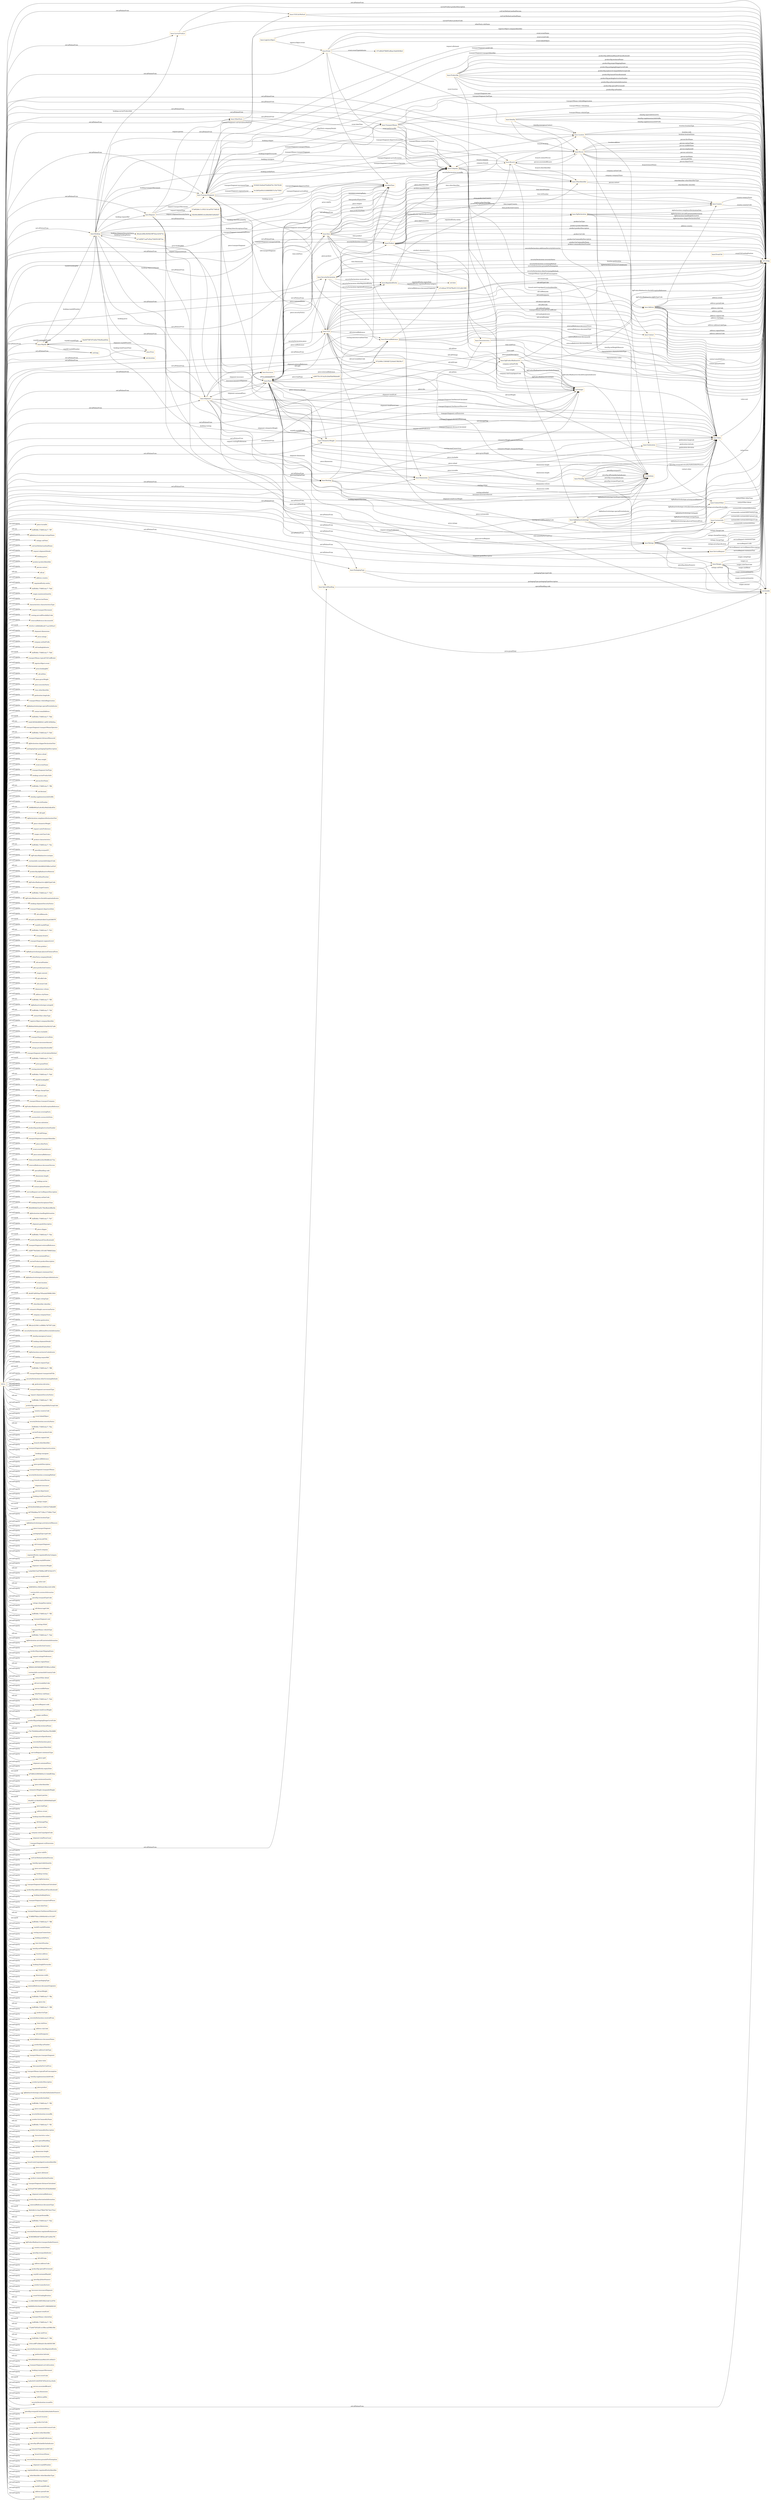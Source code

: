 digraph ar2dtool_diagram { 
rankdir=LR;
size="1501"
node [shape = rectangle, color="orange"]; "base:Waybill" "base:ProductDg" "base:Value" "base:ContactOther" "base:Event" "base:DgProductRadioactive" "base:TransportMeans" "base:LogisticsObject" "base:Dimensions" "base:TransportSegment" "base:Item" "base:PackagingType" "base:DgDeclaration" "base:Contact" "base:RegulatedEntity" "base:Country" "base:Branch" "base:ExternalReference" "base:CarrierProduct" "base:CustomsInfo" "base:Routing" "base:Shipment" "base:DgRadioactiveIsotope" "base:ServiceRequest" "base:EventUld" "base:CO2CalcMethod" "base:Piece" "base:Location" "base:Company" "base:OtherParty" "base:Product" "base:OtherIdentifier" "base:Booking" "base:Characteristics" "base:ItemDg" "base:ULD" "base:Insurance" "base:Person" "base:VolumetricWeight" "base:SecurityDeclaration" "base:Ranges" "base:Address" "base:Price" "base:Ratings" "base:Request" "base:PieceDg" "base:SpecialHandling" "base:Geolocation" ; /*classes style*/
	"NULL" -> "base:ContactOther" [ label = "owl:allValuesFrom" ];
	"NULL" -> "piece:turnable" [ label = "owl:onProperty" ];
	"NULL" -> "6cff549b:174965c4a17:-7ff7" [ label = "rdf:rest" ];
	"NULL" -> "base:Person" [ label = "owl:allValuesFrom" ];
	"NULL" -> "dgRadioactiveIsotope:isotopeName" [ label = "owl:onProperty" ];
	"NULL" -> "base:DgRadioactiveIsotope" [ label = "owl:allValuesFrom" ];
	"NULL" -> "ratings:subTotal" [ label = "owl:onProperty" ];
	"NULL" -> "co2CalcMethod:methodName" [ label = "owl:onProperty" ];
	"NULL" -> "request:shipmentDetails" [ label = "owl:onProperty" ];
	"NULL" -> "booking:price" [ label = "owl:onProperty" ];
	"NULL" -> "product:productIdentifier" [ label = "owl:onProperty" ];
	"NULL" -> "person:contact" [ label = "owl:onProperty" ];
	"NULL" -> "rdf:nil" [ label = "rdf:rest" ];
	"NULL" -> "address:country" [ label = "owl:onProperty" ];
	"NULL" -> "regulatedEntity:entity" [ label = "owl:onProperty" ];
	"NULL" -> "6cff549b:174965c4a17:-7fe8" [ label = "rdf:rest" ];
	"NULL" -> "ranges:maximumQuantity" [ label = "owl:onProperty" ];
	"NULL" -> "person:lastName" [ label = "owl:onProperty" ];
	"NULL" -> "characteristics:characteristicsType" [ label = "owl:onProperty" ];
	"NULL" -> "request:transportMovement" [ label = "owl:onProperty" ];
	"NULL" -> "routing:aircraftPossibilityCode" [ label = "owl:onProperty" ];
	"NULL" -> "externalReference:documentId" [ label = "owl:onProperty" ];
	"NULL" -> "16325c11efb90dd8cefe71aa230f3ec5" [ label = "owl:oneOf" ];
	"NULL" -> "shipment:dimensions" [ label = "owl:onProperty" ];
	"NULL" -> "price:ratings" [ label = "owl:onProperty" ];
	"NULL" -> "company:airlinePrefix" [ label = "owl:onProperty" ];
	"NULL" -> "uld:loadingIndicator" [ label = "owl:onProperty" ];
	"NULL" -> "6cff549b:174965c4a17:-7fe9" [ label = "owl:oneOf" ];
	"NULL" -> "transportMeans:typicalCO2Coefficient" [ label = "owl:onProperty" ];
	"NULL" -> "logisticsObject:event" [ label = "owl:onProperty" ];
	"NULL" -> "price:bookingRef" [ label = "owl:onProperty" ];
	"NULL" -> "uld:nbNets" [ label = "owl:onProperty" ];
	"NULL" -> "piece:grossWeight" [ label = "owl:onProperty" ];
	"NULL" -> "base:Product" [ label = "owl:allValuesFrom" ];
	"NULL" -> "piece:securityStatus" [ label = "owl:onProperty" ];
	"NULL" -> "item:otherIdentifier" [ label = "owl:onProperty" ];
	"NULL" -> "geolocation:longitude" [ label = "owl:onProperty" ];
	"NULL" -> "transportMeans:vehicleRegistration" [ label = "owl:onProperty" ];
	"NULL" -> "dgRadioactiveIsotope:specialFormIndicator" [ label = "owl:onProperty" ];
	"NULL" -> "contact:emailAddress" [ label = "owl:onProperty" ];
	"NULL" -> "base:Characteristics" [ label = "owl:allValuesFrom" ];
	"NULL" -> "base:Piece" [ label = "owl:allValuesFrom" ];
	"NULL" -> "6cff549b:174965c4a17:-7feb" [ label = "owl:oneOf" ];
	"NULL" -> "0a4d19054fc68900411a85f1365b00ea" [ label = "rdf:rest" ];
	"NULL" -> "transportSegment:transportMeansOperator" [ label = "owl:onProperty" ];
	"NULL" -> "6cff549b:174965c4a17:-7fe0" [ label = "rdf:rest" ];
	"NULL" -> "transportSegment:distanceMeasured" [ label = "owl:onProperty" ];
	"NULL" -> "dgDeclaration:shipperDeclarationText" [ label = "owl:onProperty" ];
	"NULL" -> "packagingType:packagingTypeDescription" [ label = "owl:onProperty" ];
	"NULL" -> "piece:coload" [ label = "owl:onProperty" ];
	"NULL" -> "item:weight" [ label = "owl:onProperty" ];
	"NULL" -> "event:eventName" [ label = "owl:onProperty" ];
	"NULL" -> "transportSegment:fuelType" [ label = "owl:onProperty" ];
	"NULL" -> "booking:carrierProductInfo" [ label = "owl:onProperty" ];
	"NULL" -> "person:firstName" [ label = "owl:onProperty" ];
	"NULL" -> "6cff549b:174965c4a17:-7ffb" [ label = "rdf:rest" ];
	"NULL" -> "xsd:decimal" [ label = "owl:allValuesFrom" ];
	"NULL" -> "itemDg:supplementaryInfoSuffix" [ label = "owl:onProperty" ];
	"NULL" -> "item:lotNumber" [ label = "owl:onProperty" ];
	"NULL" -> "base:Event" [ label = "owl:allValuesFrom" ];
	"NULL" -> "369ffb9692af1a9c462c9bd24dbc6f3e" [ label = "rdf:rest" ];
	"NULL" -> "uld:upid" [ label = "owl:onProperty" ];
	"NULL" -> "dgDeclaration:complianceDeclarationText" [ label = "owl:onProperty" ];
	"NULL" -> "piece:volumetricWeight" [ label = "owl:onProperty" ];
	"NULL" -> "request:unitsPreference" [ label = "owl:onProperty" ];
	"NULL" -> "ranges:rateClassCode" [ label = "owl:onProperty" ];
	"NULL" -> "product:characteristics" [ label = "owl:onProperty" ];
	"NULL" -> "6cff549b:174965c4a17:-7fec" [ label = "rdf:rest" ];
	"NULL" -> "pieceDg:overpackT1" [ label = "owl:onProperty" ];
	"NULL" -> "dgProductRadioactive:isotopes" [ label = "owl:onProperty" ];
	"NULL" -> "customsInfo:customsInfoSubjectCode" [ label = "owl:onProperty" ];
	"NULL" -> "85b34cb44d1cbdcdb62d16dbe1ac63e5" [ label = "rdf:rest" ];
	"NULL" -> "productDg:dgRadioactiveMaterial" [ label = "owl:onProperty" ];
	"NULL" -> "uld:uldSealNumber" [ label = "owl:onProperty" ];
	"NULL" -> "dgProductRadioactive:dgRaTypeCode" [ label = "owl:onProperty" ];
	"NULL" -> "item:targetCountry" [ label = "owl:onProperty" ];
	"NULL" -> "6cff549b:174965c4a17:-7fe5" [ label = "owl:oneOf" ];
	"NULL" -> "dgProductRadioactive:fissileExceptionIndicator" [ label = "owl:onProperty" ];
	"NULL" -> "booking:shipmentSecurityStatus" [ label = "owl:onProperty" ];
	"NULL" -> "transportSegment:departureDate" [ label = "owl:onProperty" ];
	"NULL" -> "uld:uldRemarks" [ label = "owl:onProperty" ];
	"NULL" -> "b63ad41ae2460a9c4bb433aa630967ff" [ label = "owl:oneOf" ];
	"NULL" -> "waybill:waybillType" [ label = "owl:onProperty" ];
	"NULL" -> "base:CO2CalcMethod" [ label = "owl:allValuesFrom" ];
	"NULL" -> "6cff549b:174965c4a17:-7fe3" [ label = "rdf:rest" ];
	"NULL" -> "company:branch" [ label = "owl:onProperty" ];
	"NULL" -> "transportSegment:segmentLevel" [ label = "owl:onProperty" ];
	"NULL" -> "base:Waybill" [ label = "owl:allValuesFrom" ];
	"NULL" -> "xsd:boolean" [ label = "owl:allValuesFrom" ];
	"NULL" -> "item:product" [ label = "owl:onProperty" ];
	"NULL" -> "base:Country" [ label = "owl:allValuesFrom" ];
	"NULL" -> "dgRadioactiveIsotope:physicalChemicalForm" [ label = "owl:onProperty" ];
	"NULL" -> "base:VolumetricWeight" [ label = "owl:allValuesFrom" ];
	"NULL" -> "otherParty:companyDetails" [ label = "owl:onProperty" ];
	"NULL" -> "uld:serialNumber" [ label = "owl:onProperty" ];
	"NULL" -> "piece:productionCountry" [ label = "owl:onProperty" ];
	"NULL" -> "base:Request" [ label = "owl:allValuesFrom" ];
	"NULL" -> "ranges:amount" [ label = "owl:onProperty" ];
	"NULL" -> "uld:odlnCode" [ label = "owl:onProperty" ];
	"NULL" -> "uld:ownerCode" [ label = "owl:onProperty" ];
	"NULL" -> "dimensions:volume" [ label = "owl:onProperty" ];
	"NULL" -> "base:Contact" [ label = "owl:allValuesFrom" ];
	"NULL" -> "address:cityName" [ label = "owl:onProperty" ];
	"NULL" -> "6cff549b:174965c4a17:-7ff5" [ label = "rdf:rest" ];
	"NULL" -> "dgRadioactiveIsotope:isotopeId" [ label = "owl:onProperty" ];
	"NULL" -> "6cff549b:174965c4a17:-7fef" [ label = "rdf:rest" ];
	"NULL" -> "contactOther:otherType" [ label = "owl:onProperty" ];
	"NULL" -> "base:RegulatedEntity" [ label = "owl:allValuesFrom" ];
	"NULL" -> "logisticsObject:companyIdentifier" [ label = "owl:onProperty" ];
	"NULL" -> "ff6f69e65800e266d4335a0561927a96" [ label = "rdf:rest" ];
	"NULL" -> "piece:stackable" [ label = "owl:onProperty" ];
	"NULL" -> "transportSegment:arrivalDate" [ label = "owl:onProperty" ];
	"NULL" -> "insurance:insuranceAmount" [ label = "owl:onProperty" ];
	"NULL" -> "ratings:priceSpecificationRef" [ label = "owl:onProperty" ];
	"NULL" -> "base:Geolocation" [ label = "owl:allValuesFrom" ];
	"NULL" -> "transportSegment:co2CalculationMethod" [ label = "owl:onProperty" ];
	"NULL" -> "xsd:double" [ label = "owl:allValuesFrom" ];
	"NULL" -> "base:Address" [ label = "owl:allValuesFrom" ];
	"NULL" -> "6cff549b:174965c4a17:-7fe1" [ label = "owl:oneOf" ];
	"NULL" -> "price:grandTotal" [ label = "owl:onProperty" ];
	"NULL" -> "routing:latestArrivalDateTime" [ label = "owl:onProperty" ];
	"NULL" -> "6cff549b:174965c4a17:-7fe6" [ label = "rdf:rest" ];
	"NULL" -> "waybill:bookingRef" [ label = "owl:onProperty" ];
	"NULL" -> "uld:nbDoor" [ label = "owl:onProperty" ];
	"NULL" -> "ratings:chargeType" [ label = "owl:onProperty" ];
	"NULL" -> "location:code" [ label = "owl:onProperty" ];
	"NULL" -> "transportMeans:transportCompany" [ label = "owl:onProperty" ];
	"NULL" -> "dgProductRadioactive:fissileExceptionReference" [ label = "owl:onProperty" ];
	"NULL" -> "insurance:coveringParty" [ label = "owl:onProperty" ];
	"NULL" -> "customsInfo:customsInfoNote" [ label = "owl:onProperty" ];
	"NULL" -> "person:salutation" [ label = "owl:onProperty" ];
	"NULL" -> "productDg:packingInstructionNumber" [ label = "owl:onProperty" ];
	"NULL" -> "uld:nbFittings" [ label = "owl:onProperty" ];
	"NULL" -> "transportSegment:transportIdentifier" [ label = "owl:onProperty" ];
	"NULL" -> "base:ULD" [ label = "owl:allValuesFrom" ];
	"NULL" -> "piece:otherParty" [ label = "owl:onProperty" ];
	"NULL" -> "event:eventTypeIndicator" [ label = "owl:onProperty" ];
	"NULL" -> "piece:externalReference" [ label = "owl:onProperty" ];
	"NULL" -> "94dcce43e2effc222fa390d88c4e71bc" [ label = "rdf:rest" ];
	"NULL" -> "externalReference:documentVersion" [ label = "owl:onProperty" ];
	"NULL" -> "specialHandling:code" [ label = "owl:onProperty" ];
	"NULL" -> "dimensions:length" [ label = "owl:onProperty" ];
	"NULL" -> "base:OtherIdentifier" [ label = "owl:allValuesFrom" ];
	"NULL" -> "booking:carrier" [ label = "owl:onProperty" ];
	"NULL" -> "contact:phoneNumber" [ label = "owl:onProperty" ];
	"NULL" -> "serviceRequest:serviceRequestDescription" [ label = "owl:onProperty" ];
	"NULL" -> "company:airlineCode" [ label = "owl:onProperty" ];
	"NULL" -> "booking:latestAcceptanceTime" [ label = "owl:onProperty" ];
	"NULL" -> "80b40f646d33a45c70bc86a4c6f8a5dc" [ label = "owl:oneOf" ];
	"NULL" -> "dgDeclaration:handlingInformation" [ label = "owl:onProperty" ];
	"NULL" -> "6cff549b:174965c4a17:-7fe7" [ label = "owl:oneOf" ];
	"NULL" -> "shipment:goodsDescription" [ label = "owl:onProperty" ];
	"NULL" -> "piece:shipper" [ label = "owl:onProperty" ];
	"NULL" -> "6cff549b:174965c4a17:-7fee" [ label = "owl:oneOf" ];
	"NULL" -> "productDg:hazardClassificationId" [ label = "owl:onProperty" ];
	"NULL" -> "transportSegment:externalReference" [ label = "owl:onProperty" ];
	"NULL" -> "1d2f9778e528d1c3f31d637866b52daa" [ label = "rdf:rest" ];
	"NULL" -> "piece:containedPiece" [ label = "owl:onProperty" ];
	"NULL" -> "carrierProduct:productDescription" [ label = "owl:onProperty" ];
	"NULL" -> "uld:externalReference" [ label = "owl:onProperty" ];
	"NULL" -> "serviceRequest:statementText" [ label = "owl:onProperty" ];
	"NULL" -> "dgRadioactiveIsotope:lowDispersibleIndicator" [ label = "owl:onProperty" ];
	"NULL" -> "event:location" [ label = "owl:onProperty" ];
	"NULL" -> "uld:uldTypeCode" [ label = "owl:onProperty" ];
	"NULL" -> "e9c687af0054ae785ea4eb5999fc3904" [ label = "owl:oneOf" ];
	"NULL" -> "ranges:ratingType" [ label = "owl:onProperty" ];
	"NULL" -> "otherIdentifier:identifier" [ label = "owl:onProperty" ];
	"NULL" -> "base:TransportMeans" [ label = "owl:allValuesFrom" ];
	"NULL" -> "volumetricWeight:conversionFactor" [ label = "owl:onProperty" ];
	"NULL" -> "company:companyName" [ label = "owl:onProperty" ];
	"NULL" -> "location:geolocation" [ label = "owl:onProperty" ];
	"NULL" -> "base:SpecialHandling" [ label = "owl:allValuesFrom" ];
	"NULL" -> "9f6c2e3235811c45f6f4c74f759712dd" [ label = "rdf:rest" ];
	"NULL" -> "securityDeclaration:additionalSecurityInformation" [ label = "owl:onProperty" ];
	"NULL" -> "itemDg:emergencyContact" [ label = "owl:onProperty" ];
	"NULL" -> "booking:shipmentDetails" [ label = "owl:onProperty" ];
	"NULL" -> "item:productExpiryDate" [ label = "owl:onProperty" ];
	"NULL" -> "dgDeclaration:exclusiveUseIndicator" [ label = "owl:onProperty" ];
	"NULL" -> "booking:requestRef" [ label = "owl:onProperty" ];
	"NULL" -> "request:requestType" [ label = "owl:onProperty" ];
	"NULL" -> "6cff549b:174965c4a17:-7ff8" [ label = "owl:oneOf" ];
	"NULL" -> "transportSegment:transportedUlds" [ label = "owl:onProperty" ];
	"NULL" -> "base:ServiceRequest" [ label = "owl:allValuesFrom" ];
	"NULL" -> "securityDeclaration:otherScreeningMethods" [ label = "owl:onProperty" ];
	"NULL" -> "geolocation:elevation" [ label = "owl:onProperty" ];
	"NULL" -> "transportSegment:movementType" [ label = "owl:onProperty" ];
	"NULL" -> "request:shipmentSecurityStatus" [ label = "owl:onProperty" ];
	"NULL" -> "6cff549b:174965c4a17:-7ff0" [ label = "rdf:rest" ];
	"NULL" -> "productDg:explosiveCompatibilityGroupCode" [ label = "owl:onProperty" ];
	"NULL" -> "country:countryCode" [ label = "owl:onProperty" ];
	"NULL" -> "event:linkedObject" [ label = "owl:onProperty" ];
	"NULL" -> "base:Booking" [ label = "owl:allValuesFrom" ];
	"NULL" -> "securityDeclaration:securityStatus" [ label = "owl:onProperty" ];
	"NULL" -> "base:DgDeclaration" [ label = "owl:allValuesFrom" ];
	"NULL" -> "6cff549b:174965c4a17:-7fea" [ label = "rdf:rest" ];
	"NULL" -> "carrierProduct:productCode" [ label = "owl:onProperty" ];
	"NULL" -> "address:regionCode" [ label = "owl:onProperty" ];
	"NULL" -> "branch:otherIdentifier" [ label = "owl:onProperty" ];
	"NULL" -> "transportSegment:departureLocation" [ label = "owl:onProperty" ];
	"NULL" -> "booking:consignee" [ label = "owl:onProperty" ];
	"NULL" -> "piece:uldReference" [ label = "owl:onProperty" ];
	"NULL" -> "piece:goodsDescription" [ label = "owl:onProperty" ];
	"NULL" -> "transportSegment:transportMeans" [ label = "owl:onProperty" ];
	"NULL" -> "securityDeclaration:screeningMethod" [ label = "owl:onProperty" ];
	"NULL" -> "branch:contactPerson" [ label = "owl:onProperty" ];
	"NULL" -> "shipment:insurance" [ label = "owl:onProperty" ];
	"NULL" -> "person:department" [ label = "owl:onProperty" ];
	"NULL" -> "base:ExternalReference" [ label = "owl:allValuesFrom" ];
	"NULL" -> "booking:totalTransitTime" [ label = "owl:onProperty" ];
	"NULL" -> "ratings:ranges" [ label = "owl:onProperty" ];
	"NULL" -> "d534229cb5d82ea1133d53237b9b48f5" [ label = "owl:oneOf" ];
	"NULL" -> "base:Ranges" [ label = "owl:allValuesFrom" ];
	"NULL" -> "dd755b266ea79771f9a117749fe175a8" [ label = "owl:oneOf" ];
	"NULL" -> "location:locationType" [ label = "owl:onProperty" ];
	"NULL" -> "dgRadioactiveIsotope:activityLevelMeasure" [ label = "owl:onProperty" ];
	"NULL" -> "piece:transportSegment" [ label = "owl:onProperty" ];
	"NULL" -> "packagingType:typeCode" [ label = "owl:onProperty" ];
	"NULL" -> "person:jobTitle" [ label = "owl:onProperty" ];
	"NULL" -> "uld:transportSegment" [ label = "owl:onProperty" ];
	"NULL" -> "branch:company" [ label = "owl:onProperty" ];
	"NULL" -> "regulatedEntity:regulatedEntityCategory" [ label = "owl:onProperty" ];
	"NULL" -> "base:Branch" [ label = "owl:allValuesFrom" ];
	"NULL" -> "booking:waybillNumber" [ label = "owl:onProperty" ];
	"NULL" -> "shipment:volumetricWeight" [ label = "owl:onProperty" ];
	"NULL" -> "1a4a63b015ed79088a16ff7453421073" [ label = "rdf:rest" ];
	"NULL" -> "person:employeeId" [ label = "owl:onProperty" ];
	"NULL" -> "value:unit" [ label = "owl:onProperty" ];
	"NULL" -> "0d9656f44cc56f44afe36be3c641df46" [ label = "rdf:rest" ];
	"NULL" -> "customsInfo:customsInformation" [ label = "owl:onProperty" ];
	"NULL" -> "pieceDg:overpackTypeCode" [ label = "owl:onProperty" ];
	"NULL" -> "ratings:chargeDescription" [ label = "owl:onProperty" ];
	"NULL" -> "base:Dimensions" [ label = "owl:allValuesFrom" ];
	"NULL" -> "uld:demurrageCode" [ label = "owl:onProperty" ];
	"NULL" -> "6cff549b:174965c4a17:-7ff3" [ label = "rdf:rest" ];
	"NULL" -> "base:CustomsInfo" [ label = "owl:allValuesFrom" ];
	"NULL" -> "transportSegment:seal" [ label = "owl:onProperty" ];
	"NULL" -> "routing:rfsInd" [ label = "owl:onProperty" ];
	"NULL" -> "transportMeans:vehicleType" [ label = "owl:onProperty" ];
	"NULL" -> "6cff549b:174965c4a17:-7fed" [ label = "rdf:rest" ];
	"NULL" -> "dgDeclaration:aircraftLimitationInformation" [ label = "owl:onProperty" ];
	"NULL" -> "item:productionCountry" [ label = "owl:onProperty" ];
	"NULL" -> "productDg:properShippingName" [ label = "owl:onProperty" ];
	"NULL" -> "base:Price" [ label = "owl:allValuesFrom" ];
	"NULL" -> "request:ratingsPreference" [ label = "owl:onProperty" ];
	"NULL" -> "address:regionName" [ label = "owl:onProperty" ];
	"NULL" -> "f28bd2c2645d6ddff378538fca1e49ed" [ label = "rdf:rest" ];
	"NULL" -> "customsInfo:customsInfoCountryCode" [ label = "owl:onProperty" ];
	"NULL" -> "contactOther:detail" [ label = "owl:onProperty" ];
	"NULL" -> "uld:serviceabilityCode" [ label = "owl:onProperty" ];
	"NULL" -> "person:middleName" [ label = "owl:onProperty" ];
	"NULL" -> "otherParty:roleName" [ label = "owl:onProperty" ];
	"NULL" -> "6cff549b:174965c4a17:-7fe4" [ label = "rdf:rest" ];
	"NULL" -> "serviceRequest:code" [ label = "owl:onProperty" ];
	"NULL" -> "shipment:totalGrossWeight" [ label = "owl:onProperty" ];
	"NULL" -> "ranges:unitBasis" [ label = "owl:onProperty" ];
	"NULL" -> "productDg:packagingDangerLevelCode" [ label = "owl:onProperty" ];
	"NULL" -> "productDg:technicalName" [ label = "owl:onProperty" ];
	"NULL" -> "c7bc792464b2a04979da50ac55b388f9" [ label = "rdf:rest" ];
	"NULL" -> "ratings:priceSpecification" [ label = "owl:onProperty" ];
	"NULL" -> "securityDeclaration:piece" [ label = "owl:onProperty" ];
	"NULL" -> "booking:requestMatchInd" [ label = "owl:onProperty" ];
	"NULL" -> "serviceRequest:statementType" [ label = "owl:onProperty" ];
	"NULL" -> "piece:upid" [ label = "owl:onProperty" ];
	"NULL" -> "shipment:containedPiece" [ label = "owl:onProperty" ];
	"NULL" -> "regulatedEntity:expiryDate" [ label = "owl:onProperty" ];
	"NULL" -> "bf7d892325f656604c3110efeff539ae" [ label = "owl:oneOf" ];
	"NULL" -> "ranges:minimumQuantity" [ label = "owl:onProperty" ];
	"NULL" -> "piece:otherIdentifier" [ label = "owl:onProperty" ];
	"NULL" -> "volumetricWeight:chargeableWeight" [ label = "owl:onProperty" ];
	"NULL" -> "request:parties" [ label = "owl:onProperty" ];
	"NULL" -> "b0ad921c216b40be512909409dd5abf5" [ label = "owl:oneOf" ];
	"NULL" -> "piece:loadType" [ label = "owl:onProperty" ];
	"NULL" -> "address:street" [ label = "owl:onProperty" ];
	"NULL" -> "booking:timeOfAvailability" [ label = "owl:onProperty" ];
	"NULL" -> "uld:damageFlag" [ label = "owl:onProperty" ];
	"NULL" -> "contact:other" [ label = "owl:onProperty" ];
	"NULL" -> "company:iataCargoAgentCode" [ label = "owl:onProperty" ];
	"NULL" -> "shipment:totalPieceCount" [ label = "owl:onProperty" ];
	"NULL" -> "transportSegment:co2Emissions" [ label = "owl:onProperty" ];
	"NULL" -> "xsd:duration" [ label = "owl:allValuesFrom" ];
	"NULL" -> "base:TransportSegment" [ label = "owl:allValuesFrom" ];
	"NULL" -> "price:validTo" [ label = "owl:onProperty" ];
	"NULL" -> "co2CalcMethod:methodVersion" [ label = "owl:onProperty" ];
	"NULL" -> "itemDg:reportableQuantity" [ label = "owl:onProperty" ];
	"NULL" -> "base:OtherParty" [ label = "owl:allValuesFrom" ];
	"NULL" -> "piece:serviceRequest" [ label = "owl:onProperty" ];
	"NULL" -> "base:Routing" [ label = "owl:allValuesFrom" ];
	"NULL" -> "booking:routing" [ label = "owl:onProperty" ];
	"NULL" -> "piece:dgDeclaration" [ label = "owl:onProperty" ];
	"NULL" -> "transportSegment:fuelAmountCalculated" [ label = "owl:onProperty" ];
	"NULL" -> "productDg:additionalHazardClassificationId" [ label = "owl:onProperty" ];
	"NULL" -> "booking:bookingStatus" [ label = "owl:onProperty" ];
	"NULL" -> "transportSegment:transportedPieces" [ label = "owl:onProperty" ];
	"NULL" -> "event:dateTime" [ label = "owl:onProperty" ];
	"NULL" -> "base:Item" [ label = "owl:allValuesFrom" ];
	"NULL" -> "transportSegment:fuelAmountMeasured" [ label = "owl:onProperty" ];
	"NULL" -> "f136ffd07fbdcc20064b44b1e1012267" [ label = "rdf:rest" ];
	"NULL" -> "6cff549b:174965c4a17:-7ff6" [ label = "owl:oneOf" ];
	"NULL" -> "waybill:waybillNumber" [ label = "owl:onProperty" ];
	"NULL" -> "xsd:integer" [ label = "owl:allValuesFrom" ];
	"NULL" -> "routing:maxConnections" [ label = "owl:onProperty" ];
	"NULL" -> "booking:notifyParty" [ label = "owl:onProperty" ];
	"NULL" -> "item:batchNumber" [ label = "owl:onProperty" ];
	"NULL" -> "itemDg:netWeightMeasure" [ label = "owl:onProperty" ];
	"NULL" -> "location:address" [ label = "owl:onProperty" ];
	"NULL" -> "routing:onlineInd" [ label = "owl:onProperty" ];
	"NULL" -> "booking:freightForwarder" [ label = "owl:onProperty" ];
	"NULL" -> "ranges:scr" [ label = "owl:onProperty" ];
	"NULL" -> "base:DgProductRadioactive" [ label = "owl:allValuesFrom" ];
	"NULL" -> "dimensions:width" [ label = "owl:onProperty" ];
	"NULL" -> "piece:packagingType" [ label = "owl:onProperty" ];
	"NULL" -> "externalReference:documentOriginator" [ label = "owl:onProperty" ];
	"NULL" -> "uld:tareWeight" [ label = "owl:onProperty" ];
	"NULL" -> "6cff549b:174965c4a17:-7ffa" [ label = "owl:oneOf" ];
	"NULL" -> "piece:slac" [ label = "owl:onProperty" ];
	"NULL" -> "6cff549b:174965c4a17:-7ff9" [ label = "rdf:rest" ];
	"NULL" -> "product:hsType" [ label = "owl:onProperty" ];
	"NULL" -> "securityDeclaration:receivedFrom" [ label = "owl:onProperty" ];
	"NULL" -> "item:isInPiece" [ label = "owl:onProperty" ];
	"NULL" -> "address:cityCode" [ label = "owl:onProperty" ];
	"NULL" -> "base:Location" [ label = "owl:allValuesFrom" ];
	"NULL" -> "xsd:dateTime" [ label = "owl:allValuesFrom" ];
	"NULL" -> "uld:ataDesignator" [ label = "owl:onProperty" ];
	"NULL" -> "externalReference:documentName" [ label = "owl:onProperty" ];
	"NULL" -> "productDg:unNumber" [ label = "owl:onProperty" ];
	"NULL" -> "address:addressCodeType" [ label = "owl:onProperty" ];
	"NULL" -> "transportMeans:transportSegment" [ label = "owl:onProperty" ];
	"NULL" -> "base:Insurance" [ label = "owl:allValuesFrom" ];
	"NULL" -> "base:Shipment" [ label = "owl:allValuesFrom" ];
	"NULL" -> "value:value" [ label = "owl:onProperty" ];
	"NULL" -> "item:quantityForUnitPrice" [ label = "owl:onProperty" ];
	"NULL" -> "transportMeans:typicalFuelConsumption" [ label = "owl:onProperty" ];
	"NULL" -> "itemDg:supplementaryInfoPrefix" [ label = "owl:onProperty" ];
	"NULL" -> "product:productDescription" [ label = "owl:onProperty" ];
	"NULL" -> "piece:product" [ label = "owl:onProperty" ];
	"NULL" -> "dgRadioactiveIsotope:criticalitySafetyIndexNumeric" [ label = "owl:onProperty" ];
	"NULL" -> "item:productionDate" [ label = "owl:onProperty" ];
	"NULL" -> "6cff549b:174965c4a17:-7ff2" [ label = "owl:oneOf" ];
	"NULL" -> "piece:containedItems" [ label = "owl:onProperty" ];
	"NULL" -> "securityDeclaration:issuedBy" [ label = "owl:onProperty" ];
	"NULL" -> "product:hsCommodityName" [ label = "owl:onProperty" ];
	"NULL" -> "6cff549b:174965c4a17:-7ff1" [ label = "rdf:rest" ];
	"NULL" -> "product:hsCommodityDescription" [ label = "owl:onProperty" ];
	"NULL" -> "characteristics:value" [ label = "owl:onProperty" ];
	"NULL" -> "piece:specialHandling" [ label = "owl:onProperty" ];
	"NULL" -> "ratings:chargeCode" [ label = "owl:onProperty" ];
	"NULL" -> "dimensions:height" [ label = "owl:onProperty" ];
	"NULL" -> "location:locationName" [ label = "owl:onProperty" ];
	"NULL" -> "branch:iataCargoAgentLocationIdentifier" [ label = "owl:onProperty" ];
	"NULL" -> "piece:customsInfo" [ label = "owl:onProperty" ];
	"NULL" -> "request:allotment" [ label = "owl:onProperty" ];
	"NULL" -> "product:commodityItemNumber" [ label = "owl:onProperty" ];
	"NULL" -> "transportSegment:distanceCalculated" [ label = "owl:onProperty" ];
	"NULL" -> "6325a297067a968a5301d53b26de8dd1" [ label = "rdf:rest" ];
	"NULL" -> "shipment:externalReference" [ label = "owl:onProperty" ];
	"NULL" -> "productDg:authorizationInformation" [ label = "owl:onProperty" ];
	"NULL" -> "externalReference:documentType" [ label = "owl:onProperty" ];
	"NULL" -> "4fa0cb8c3c14aa37fbb470b73dc370cd" [ label = "owl:oneOf" ];
	"NULL" -> "event:performedBy" [ label = "owl:onProperty" ];
	"NULL" -> "6cff549b:174965c4a17:-7fe2" [ label = "rdf:rest" ];
	"NULL" -> "piece:dimensions" [ label = "owl:onProperty" ];
	"NULL" -> "securityDeclaration:regulatedEntityIssuer" [ label = "owl:onProperty" ];
	"NULL" -> "4f1863f8f620873f85dca467e266a795" [ label = "owl:oneOf" ];
	"NULL" -> "dgProductRadioactive:transportIndexNumeric" [ label = "owl:onProperty" ];
	"NULL" -> "country:countryName" [ label = "owl:onProperty" ];
	"NULL" -> "pieceDg:overpackIndicator" [ label = "owl:onProperty" ];
	"NULL" -> "uld:nbStraps" [ label = "owl:onProperty" ];
	"NULL" -> "address:addressCode" [ label = "owl:onProperty" ];
	"NULL" -> "productDg:specialProvisionId" [ label = "owl:onProperty" ];
	"NULL" -> "waybill:containedWaybill" [ label = "owl:onProperty" ];
	"NULL" -> "pieceDg:qValueNumeric" [ label = "owl:onProperty" ];
	"NULL" -> "product:manufacturer" [ label = "owl:onProperty" ];
	"NULL" -> "insurance:insuranceShipment" [ label = "owl:onProperty" ];
	"NULL" -> "eventUld:loadingPosition" [ label = "owl:onProperty" ];
	"NULL" -> "c1c36010640100f535f423c8e7a16781" [ label = "rdf:rest" ];
	"NULL" -> "bbd8d82c02c04eab597139809df49165" [ label = "rdf:rest" ];
	"NULL" -> "shipment:totalSLAC" [ label = "owl:onProperty" ];
	"NULL" -> "transportMeans:vehicleSize" [ label = "owl:onProperty" ];
	"NULL" -> "6cff549b:174965c4a17:-7ffc" [ label = "owl:oneOf" ];
	"NULL" -> "base:PackagingType" [ label = "owl:allValuesFrom" ];
	"NULL" -> "172a6d72832df1ce1f8bccad396b1f8e" [ label = "rdf:rest" ];
	"NULL" -> "item:unitPrice" [ label = "owl:onProperty" ];
	"NULL" -> "6cff549b:174965c4a17:-7ff4" [ label = "rdf:rest" ];
	"NULL" -> "c5cfcca4ff7e3b6eab3c3bc448381589" [ label = "rdf:rest" ];
	"NULL" -> "securityDeclaration:otherRegulatedEntity" [ label = "owl:onProperty" ];
	"NULL" -> "base:Company" [ label = "owl:allValuesFrom" ];
	"NULL" -> "geolocation:latitude" [ label = "owl:onProperty" ];
	"NULL" -> "694affd8d082d2aba99dcb361e00bd31" [ label = "rdf:rest" ];
	"NULL" -> "transportSegment:arrivalLocation" [ label = "owl:onProperty" ];
	"NULL" -> "booking:transportMovement" [ label = "owl:onProperty" ];
	"NULL" -> "event:eventCode" [ label = "owl:onProperty" ];
	"NULL" -> "ba8e44451d4d5f367d55e2b32ac44e9c" [ label = "owl:oneOf" ];
	"NULL" -> "person:associatedBranch" [ label = "owl:onProperty" ];
	"NULL" -> "base:Value" [ label = "owl:allValuesFrom" ];
	"NULL" -> "item:dimensions" [ label = "owl:onProperty" ];
	"NULL" -> "address:poBox" [ label = "owl:onProperty" ];
	"NULL" -> "securityDeclaration:issuedOn" [ label = "owl:onProperty" ];
	"NULL" -> "xsd:long" [ label = "owl:allValuesFrom" ];
	"NULL" -> "pieceDg:overpackCriticalitySafetyIndexNumeric" [ label = "owl:onProperty" ];
	"NULL" -> "branch:location" [ label = "owl:onProperty" ];
	"NULL" -> "product:hsCode" [ label = "owl:onProperty" ];
	"NULL" -> "customsInfo:customsInfoContentCode" [ label = "owl:onProperty" ];
	"NULL" -> "product:otherIdentifier" [ label = "owl:onProperty" ];
	"NULL" -> "base:Ratings" [ label = "owl:allValuesFrom" ];
	"NULL" -> "request:routingPreferences" [ label = "owl:onProperty" ];
	"NULL" -> "xsd:string" [ label = "owl:allValuesFrom" ];
	"NULL" -> "base:SecurityDeclaration" [ label = "owl:allValuesFrom" ];
	"NULL" -> "pieceDg:allPackedInOneIndicator" [ label = "owl:onProperty" ];
	"NULL" -> "transportSegment:modeCode" [ label = "owl:onProperty" ];
	"NULL" -> "branch:branchName" [ label = "owl:onProperty" ];
	"NULL" -> "securityDeclaration:groundsForExemption" [ label = "owl:onProperty" ];
	"NULL" -> "shipment:waybillNumber" [ label = "owl:onProperty" ];
	"NULL" -> "regulatedEntity:regulatedEntityIdentifier" [ label = "owl:onProperty" ];
	"NULL" -> "otherIdentifier:otherIdentifierType" [ label = "owl:onProperty" ];
	"NULL" -> "base:CarrierProduct" [ label = "owl:allValuesFrom" ];
	"NULL" -> "booking:shipper" [ label = "owl:onProperty" ];
	"NULL" -> "waybill:waybillPrefix" [ label = "owl:onProperty" ];
	"NULL" -> "address:postalCode" [ label = "owl:onProperty" ];
	"NULL" -> "person:contactType" [ label = "owl:onProperty" ];
	"base:ExternalReference" -> "xsd:string" [ label = "externalReference:documentType" ];
	"base:Dimensions" -> "base:Value" [ label = "dimensions:length" ];
	"base:Item" -> "xsd:string" [ label = "item:batchNumber" ];
	"base:Location" -> "base:Address" [ label = "location:address" ];
	"base:Insurance" -> "base:Shipment" [ label = "insurance:insuranceShipment" ];
	"base:ProductDg" -> "xsd:string" [ label = "productDg:properShippingName" ];
	"base:ProductDg" -> "xsd:string" [ label = "productDg:packagingDangerLevelCode" ];
	"base:Booking" -> "base:Price" [ label = "booking:price" ];
	"base:ProductDg" -> "xsd:string" [ label = "productDg:explosiveCompatibilityGroupCode" ];
	"base:Event" -> "base:Location" [ label = "event:location" ];
	"base:Event" -> "xsd:string" [ label = "event:eventCode" ];
	"base:Request" -> "base:Value" [ label = "request:unitsPreference" ];
	"base:Request" -> "base:Shipment" [ label = "request:shipmentDetails" ];
	"base:Piece" -> "base:Country" [ label = "piece:productionCountry" ];
	"base:Routing" -> "xsd:boolean" [ label = "routing:onlineInd" ];
	"base:Address" -> "xsd:string" [ label = "address:regionName" ];
	"base:Product" -> "xsd:string" [ label = "product:hsCode" ];
	"base:Booking" -> "d6eadce88bc9b58d1f9f7deac425d73e" [ label = "booking:shipmentSecurityStatus" ];
	"base:Booking" -> "base:Company" [ label = "booking:notifyParty" ];
	"base:Event" -> "base:Company" [ label = "event:performedBy" ];
	"base:ULD" -> "xsd:integer" [ label = "uld:nbDoor" ];
	"base:ULD" -> "xsd:integer" [ label = "uld:nbFittings" ];
	"base:PieceDg" -> "xsd:boolean" [ label = "pieceDg:overpackTypeCode" ];
	"base:PieceDg" -> "xsd:boolean" [ label = "pieceDg:overpackT1" ];
	"base:Piece" -> "base:Item" [ label = "piece:containedItems" ];
	"base:SecurityDeclaration" -> "base:Person" [ label = "securityDeclaration:issuedBy" ];
	"base:TransportSegment" -> "base:Value" [ label = "transportSegment:fuelAmountCalculated" ];
	"base:CO2CalcMethod" -> "xsd:string" [ label = "co2CalcMethod:methodVersion" ];
	"base:Country" -> "xsd:string" [ label = "country:countryName" ];
	"base:Booking" -> "base:Shipment" [ label = "booking:shipmentDetails" ];
	"base:ULD" -> "xsd:string" [ label = "uld:odlnCode" ];
	"base:Piece" -> "base:ULD" [ label = "piece:uldReference" ];
	"base:Ranges" -> "xsd:double" [ label = "ranges:maximumQuantity" ];
	"base:Piece" -> "base:Company" [ label = "piece:shipper" ];
	"base:Piece" -> "base:Ratings" [ label = "price:ratings" ];
	"base:ULD" -> "base:Value" [ label = "uld:tareWeight" ];
	"base:ProductDg" -> "xsd:string" [ label = "productDg:hazardClassificationId" ];
	"base:ULD" -> "xsd:string" [ label = "uld:uldSealNumber" ];
	"base:Piece" -> "base:TransportSegment" [ label = "piece:transportSegment" ];
	"base:OtherIdentifier" -> "xsd:string" [ label = "otherIdentifier:identifier" ];
	"base:Shipment" -> "base:Insurance" [ label = "shipment:insurance" ];
	"base:Booking" -> "xsd:duration" [ label = "booking:totalTransitTime" ];
	"base:Product" -> "xsd:string" [ label = "product:hsCommodityDescription" ];
	"base:PieceDg" -> "xsd:boolean" [ label = "pieceDg:allPackedInOneIndicator" ];
	"base:PieceDg" -> "xsd:string" [ label = "pieceDg:overpackCriticalitySafetyIndexNumeric" ];
	"base:Booking" -> "base:Waybill" [ label = "booking:waybillNumber" ];
	"base:CustomsInfo" -> "xsd:string" [ label = "customsInfo:customsInfoNote" ];
	"base:Piece" -> "base:SecurityDeclaration" [ label = "piece:securityStatus" ];
	"base:Address" -> "xsd:string" [ label = "address:addressCode" ];
	"base:ULD" -> "xsd:string" [ label = "uld:loadingIndicator" ];
	"base:Geolocation" -> "base:Value" [ label = "geolocation:elevation" ];
	"base:ExternalReference" -> "xsd:string" [ label = "externalReference:documentId" ];
	"base:ULD" -> "xsd:integer" [ label = "uld:nbStraps" ];
	"base:RegulatedEntity" -> "base:Branch" [ label = "regulatedEntity:entity" ];
	"base:Event" -> "xsd:dateTime" [ label = "event:dateTime" ];
	"base:Piece" -> "xsd:string" [ label = "piece:upid" ];
	"base:TransportSegment" -> "xsd:string" [ label = "transportSegment:modeCode" ];
	"base:ULD" -> "xsd:string" [ label = "uld:serialNumber" ];
	"base:Piece" -> "xsd:double" [ label = "price:grandTotal" ];
	"base:ULD" -> "xsd:boolean" [ label = "uld:damageFlag" ];
	"base:Item" -> "xsd:string" [ label = "item:lotNumber" ];
	"base:Booking" -> "xsd:dateTime" [ label = "booking:latestAcceptanceTime" ];
	"base:DgRadioactiveIsotope" -> "xsd:string" [ label = "dgRadioactiveIsotope:isotopeName" ];
	"base:ContactOther" -> "xsd:string" [ label = "contactOther:otherType" ];
	"base:Piece" -> "base:DgDeclaration" [ label = "piece:dgDeclaration" ];
	"base:TransportSegment" -> "base:Piece" [ label = "transportSegment:transportedPieces" ];
	"base:Person" -> "xsd:string" [ label = "person:contactType" ];
	"base:PackagingType" -> "xsd:string" [ label = "packagingType:typeCode" ];
	"base:DgRadioactiveIsotope" -> "xsd:string" [ label = "dgRadioactiveIsotope:physicalChemicalForm" ];
	"base:DgProductRadioactive" -> "base:DgRadioactiveIsotope" [ label = "dgProductRadioactive:isotopes" ];
	"base:RegulatedEntity" -> "a31ebbaec7874d7fbe9313331ebb1089" [ label = "regulatedEntity:regulatedEntityCategory" ];
	"base:Piece" -> "base:SpecialHandling" [ label = "piece:specialHandling" ];
	"base:DgRadioactiveIsotope" -> "xsd:boolean" [ label = "dgRadioactiveIsotope:lowDispersibleIndicator" ];
	"base:CarrierProduct" -> "xsd:string" [ label = "carrierProduct:productDescription" ];
	"base:Product" -> "xsd:string" [ label = "product:hsCommodityName" ];
	"base:Item" -> "base:Value" [ label = "item:unitPrice" ];
	"base:Booking" -> "xsd:dateTime" [ label = "booking:timeOfAvailability" ];
	"base:ServiceRequest" -> "xsd:string" [ label = "serviceRequest:statementText" ];
	"base:SecurityDeclaration" -> "xsd:string" [ label = "securityDeclaration:additionalSecurityInformation" ];
	"base:Characteristics" -> "xsd:string" [ label = "characteristics:value" ];
	"base:Address" -> "xsd:string" [ label = "address:street" ];
	"base:TransportSegment" -> "base:ULD" [ label = "transportSegment:transportedUlds" ];
	"base:RegulatedEntity" -> "base:Company" [ label = "regulatedEntity:regulatedEntityIdentifier" ];
	"base:ServiceRequest" -> "xsd:string" [ label = "serviceRequest:statementType" ];
	"base:SecurityDeclaration" -> "xsd:string" [ label = "securityDeclaration:securityStatus" ];
	"base:Address" -> "base:Country" [ label = "address:country" ];
	"base:TransportSegment" -> "base:Person" [ label = "transportSegment:transportMeansOperator" ];
	"base:TransportSegment" -> "base:ExternalReference" [ label = "transportSegment:externalReference" ];
	"base:Value" -> "xsd:double" [ label = "value:value" ];
	"base:Person" -> "xsd:string" [ label = "person:middleName" ];
	"base:Waybill" -> "base:Waybill" [ label = "waybill:containedWaybill" ];
	"base:PieceDg" -> "xsd:boolean" [ label = "pieceDg:overpackIndicator" ];
	"base:Company" -> "xsd:integer" [ label = "company:airlinePrefix" ];
	"base:Contact" -> "xsd:string" [ label = "contact:emailAddress" ];
	"base:Item" -> "base:Value" [ label = "item:weight" ];
	"base:Request" -> "base:Ratings" [ label = "request:ratingsPreference" ];
	"base:ItemDg" -> "xsd:string" [ label = "itemDg:supplementaryInfoSuffix" ];
	"base:DgRadioactiveIsotope" -> "xsd:boolean" [ label = "dgRadioactiveIsotope:specialFormIndicator" ];
	"base:Piece" -> "base:ExternalReference" [ label = "piece:externalReference" ];
	"base:Product" -> "xsd:string" [ label = "product:commodityItemNumber" ];
	"base:Product" -> "xsd:string" [ label = "product:hsType" ];
	"base:TransportSegment" -> "9326d416ebbe97bddfa876c1594782d0" [ label = "transportSegment:movementType" ];
	"base:CustomsInfo" -> "xsd:string" [ label = "customsInfo:customsInformation" ];
	"base:Insurance" -> "base:Value" [ label = "insurance:insuranceAmount" ];
	"base:ExternalReference" -> "xsd:string" [ label = "externalReference:documentVersion" ];
	"base:Piece" -> "base:Dimensions" [ label = "piece:dimensions" ];
	"base:Booking" -> "base:Request" [ label = "booking:requestRef" ];
	"base:LogisticsObject" -> "base:Event" [ label = "logisticsObject:event" ];
	"base:ProductDg" -> "xsd:string" [ label = "productDg:packingInstructionNumber" ];
	"base:ULD" -> "xsd:string" [ label = "uld:ownerCode" ];
	"base:EventUld" -> "xsd:string" [ label = "eventUld:loadingPosition" ];
	"base:Person" -> "xsd:string" [ label = "person:employeeId" ];
	"base:DgDeclaration" -> "xsd:boolean" [ label = "dgDeclaration:exclusiveUseIndicator" ];
	"base:ULD" -> "xsd:string" [ label = "uld:uldTypeCode" ];
	"base:Person" -> "base:Contact" [ label = "person:contact" ];
	"base:Ratings" -> "xsd:string" [ label = "ratings:priceSpecification" ];
	"base:Piece" -> "base:Piece" [ label = "piece:containedPiece" ];
	"base:Event" -> "xsd:string" [ label = "event:linkedObject" ];
	"base:Booking" -> "base:Company" [ label = "booking:carrier" ];
	"base:ULD" -> "872249fe133604fb72244e6158b38cc7" [ label = "uld:serviceabilityCode" ];
	"base:Shipment" -> "base:Value" [ label = "shipment:totalGrossWeight" ];
	"base:Piece" -> "base:Value" [ label = "piece:grossWeight" ];
	"base:Piece" -> "base:Booking" [ label = "price:bookingRef" ];
	"base:Routing" -> "xsd:boolean" [ label = "routing:rfsInd" ];
	"base:Ranges" -> "xsd:double" [ label = "ranges:amount" ];
	"base:VolumetricWeight" -> "base:Value" [ label = "volumetricWeight:chargeableWeight" ];
	"base:CustomsInfo" -> "xsd:string" [ label = "customsInfo:customsInfoCountryCode" ];
	"base:ExternalReference" -> "xsd:string" [ label = "externalReference:documentName" ];
	"base:DgRadioactiveIsotope" -> "xsd:string" [ label = "dgRadioactiveIsotope:activityLevelMeasure" ];
	"base:TransportSegment" -> "xsd:dateTime" [ label = "transportSegment:arrivalDate" ];
	"base:ContactOther" -> "xsd:string" [ label = "contactOther:detail" ];
	"base:Routing" -> "xsd:dateTime" [ label = "routing:latestArrivalDateTime" ];
	"base:Booking" -> "xsd:boolean" [ label = "booking:requestMatchInd" ];
	"base:ULD" -> "xsd:string" [ label = "uld:uldRemarks" ];
	"base:TransportMeans" -> "xsd:string" [ label = "transportMeans:vehicleType" ];
	"base:Person" -> "xsd:string" [ label = "person:salutation" ];
	"base:TransportSegment" -> "xsd:dateTime" [ label = "transportSegment:departureDate" ];
	"base:SecurityDeclaration" -> "base:RegulatedEntity" [ label = "securityDeclaration:receivedFrom" ];
	"base:Shipment" -> "base:Waybill" [ label = "shipment:waybillNumber" ];
	"base:CustomsInfo" -> "xsd:string" [ label = "customsInfo:customsInfoContentCode" ];
	"base:Item" -> "base:OtherIdentifier" [ label = "item:otherIdentifier" ];
	"base:Dimensions" -> "base:Value" [ label = "dimensions:volume" ];
	"base:ULD" -> "xsd:integer" [ label = "uld:nbNets" ];
	"base:TransportSegment" -> "base:TransportMeans" [ label = "transportSegment:transportMeans" ];
	"base:ExternalReference" -> "base:Company" [ label = "externalReference:documentOriginator" ];
	"base:OtherParty" -> "base:Company" [ label = "otherParty:companyDetails" ];
	"base:Booking" -> "base:TransportSegment" [ label = "booking:transportMovement" ];
	"base:DgDeclaration" -> "xsd:string" [ label = "dgDeclaration:complianceDeclarationText" ];
	"base:Piece" -> "xsd:boolean" [ label = "piece:coload" ];
	"base:LogisticsObject" -> "xsd:string" [ label = "logisticsObject:companyIdentifier" ];
	"base:Piece" -> "xsd:dateTime" [ label = "price:validTo" ];
	"base:Branch" -> "base:OtherIdentifier" [ label = "branch:otherIdentifier" ];
	"base:Location" -> "xsd:string" [ label = "location:code" ];
	"base:Ratings" -> "xsd:double" [ label = "ratings:subTotal" ];
	"base:TransportSegment" -> "0c32652e95410189995f937a7dc75593" [ label = "transportSegment:segmentLevel" ];
	"base:ItemDg" -> "base:Value" [ label = "itemDg:netWeightMeasure" ];
	"base:Contact" -> "base:ContactOther" [ label = "contact:other" ];
	"base:TransportSegment" -> "base:Value" [ label = "transportSegment:fuelAmountMeasured" ];
	"base:Product" -> "xsd:string" [ label = "product:productIdentifier" ];
	"base:Waybill" -> "base:Booking" [ label = "waybill:bookingRef" ];
	"base:DgProductRadioactive" -> "xsd:string" [ label = "dgProductRadioactive:dgRaTypeCode" ];
	"base:Booking" -> "base:Company" [ label = "booking:shipper" ];
	"base:SecurityDeclaration" -> "xsd:string" [ label = "securityDeclaration:screeningMethod" ];
	"base:TransportSegment" -> "base:Value" [ label = "transportSegment:co2Emissions" ];
	"base:ProductDg" -> "xsd:string" [ label = "productDg:authorizationInformation" ];
	"base:TransportMeans" -> "xsd:string" [ label = "transportMeans:vehicleRegistration" ];
	"base:ServiceRequest" -> "xsd:string" [ label = "serviceRequest:code" ];
	"base:Company" -> "base:Branch" [ label = "company:branch" ];
	"base:Characteristics" -> "xsd:string" [ label = "characteristics:characteristicsType" ];
	"base:Routing" -> "xsd:integer" [ label = "routing:maxConnections" ];
	"base:Item" -> "base:Country" [ label = "item:productionCountry" ];
	"base:Ratings" -> "xsd:string" [ label = "ratings:priceSpecificationRef" ];
	"base:Shipment" -> "base:VolumetricWeight" [ label = "shipment:volumetricWeight" ];
	"base:Item" -> "xsd:dateTime" [ label = "item:productExpiryDate" ];
	"base:ProductDg" -> "xsd:string" [ label = "productDg:specialProvisionId" ];
	"base:Address" -> "xsd:string" [ label = "address:postalCode" ];
	"base:Piece" -> "base:ServiceRequest" [ label = "piece:serviceRequest" ];
	"base:ULD" -> "xsd:string" [ label = "uld:ataDesignator" ];
	"base:Ranges" -> "xsd:string" [ label = "ranges:ratingType" ];
	"base:Shipment" -> "xsd:string" [ label = "shipment:goodsDescription" ];
	"base:Product" -> "base:Company" [ label = "product:manufacturer" ];
	"base:Address" -> "xsd:string" [ label = "address:cityCode" ];
	"base:Company" -> "xsd:string" [ label = "company:airlineCode" ];
	"base:Booking" -> "base:CarrierProduct" [ label = "booking:carrierProductInfo" ];
	"base:Piece" -> "base:VolumetricWeight" [ label = "piece:volumetricWeight" ];
	"base:DgDeclaration" -> "xsd:string" [ label = "dgDeclaration:aircraftLimitationInformation" ];
	"base:Address" -> "xsd:string" [ label = "address:poBox" ];
	"base:Branch" -> "xsd:integer" [ label = "branch:iataCargoAgentLocationIdentifier" ];
	"base:TransportMeans" -> "xsd:string" [ label = "transportMeans:vehicleSize" ];
	"base:Piece" -> "base:CustomsInfo" [ label = "piece:customsInfo" ];
	"base:SecurityDeclaration" -> "base:Piece" [ label = "securityDeclaration:piece" ];
	"base:Company" -> "xsd:string" [ label = "company:companyName" ];
	"base:Request" -> "6f2494c888963c4cd46e0b61fa0b2927" [ label = "request:shipmentSecurityStatus" ];
	"base:SecurityDeclaration" -> "xsd:string" [ label = "securityDeclaration:groundsForExemption" ];
	"base:ItemDg" -> "xsd:string" [ label = "itemDg:supplementaryInfoPrefix" ];
	"base:ProductDg" -> "xsd:string" [ label = "productDg:unNumber" ];
	"base:Geolocation" -> "base:Value" [ label = "geolocation:longitude" ];
	"base:Booking" -> "bc7a65f471aaf7a50a274645018873ec" [ label = "booking:bookingStatus" ];
	"base:Piece" -> "xsd:string" [ label = "piece:goodsDescription" ];
	"base:Product" -> "xsd:string" [ label = "product:productDescription" ];
	"base:Booking" -> "base:Company" [ label = "booking:freightForwarder" ];
	"base:Country" -> "xsd:string" [ label = "country:countryCode" ];
	"base:Address" -> "xsd:string" [ label = "address:regionCode" ];
	"base:Waybill" -> "xsd:long" [ label = "waybill:waybillNumber" ];
	"base:Piece" -> "cb96755c1914a20c26a65de09efeefdf" [ label = "piece:loadType" ];
	"base:Item" -> "base:Country" [ label = "item:targetCountry" ];
	"base:Shipment" -> "base:Piece" [ label = "shipment:containedPiece" ];
	"base:Dimensions" -> "base:Value" [ label = "dimensions:width" ];
	"base:ULD" -> "base:TransportSegment" [ label = "uld:transportSegment" ];
	"base:SecurityDeclaration" -> "base:RegulatedEntity" [ label = "securityDeclaration:otherRegulatedEntity" ];
	"base:Branch" -> "base:Person" [ label = "branch:contactPerson" ];
	"base:Piece" -> "xsd:boolean" [ label = "piece:turnable" ];
	"base:DgDeclaration" -> "xsd:string" [ label = "dgDeclaration:handlingInformation" ];
	"base:TransportSegment" -> "base:CO2CalcMethod" [ label = "transportSegment:co2CalculationMethod" ];
	"base:SecurityDeclaration" -> "base:RegulatedEntity" [ label = "securityDeclaration:regulatedEntityIssuer" ];
	"base:Shipment" -> "xsd:integer" [ label = "shipment:totalSLAC" ];
	"base:OtherIdentifier" -> "xsd:string" [ label = "otherIdentifier:otherIdentifierType" ];
	"base:Request" -> "base:TransportSegment" [ label = "request:transportMovement" ];
	"base:Ratings" -> "xsd:string" [ label = "ratings:chargeCode" ];
	"base:TransportSegment" -> "xsd:string" [ label = "transportSegment:transportIdentifier" ];
	"base:Ranges" -> "xsd:string" [ label = "ranges:scr" ];
	"base:TransportSegment" -> "xsd:string" [ label = "transportSegment:seal" ];
	"base:CustomsInfo" -> "xsd:string" [ label = "customsInfo:customsInfoSubjectCode" ];
	"base:ULD" -> "base:Piece" [ label = "uld:upid" ];
	"base:ProductDg" -> "base:DgProductRadioactive" [ label = "productDg:dgRadioactiveMaterial" ];
	"base:TransportSegment" -> "base:Value" [ label = "transportSegment:distanceMeasured" ];
	"base:Person" -> "xsd:string" [ label = "person:lastName" ];
	"base:Item" -> "base:Product" [ label = "item:product" ];
	"base:Request" -> "47a602b6c11c3f3211b1a678173481d1" [ label = "request:requestType" ];
	"base:Location" -> "xsd:string" [ label = "location:locationName" ];
	"base:Branch" -> "base:Company" [ label = "branch:company" ];
	"base:SecurityDeclaration" -> "xsd:string" [ label = "securityDeclaration:otherScreeningMethods" ];
	"base:Ratings" -> "base:Ranges" [ label = "ratings:ranges" ];
	"base:Dimensions" -> "base:Value" [ label = "dimensions:height" ];
	"base:Event" -> "157cd84207fbf0f1e8bae16ab04048e3" [ label = "event:eventTypeIndicator" ];
	"base:Value" -> "xsd:string" [ label = "value:unit" ];
	"base:ULD" -> "base:ExternalReference" [ label = "uld:externalReference" ];
	"base:DgProductRadioactive" -> "xsd:boolean" [ label = "dgProductRadioactive:fissileExceptionIndicator" ];
	"base:ProductDg" -> "xsd:string" [ label = "productDg:additionalHazardClassificationId" ];
	"base:Booking" -> "base:Routing" [ label = "booking:routing" ];
	"base:Routing" -> "xsd:string" [ label = "routing:aircraftPossibilityCode" ];
	"base:Location" -> "base:Geolocation" [ label = "location:geolocation" ];
	"base:ItemDg" -> "base:Person" [ label = "itemDg:emergencyContact" ];
	"base:TransportMeans" -> "base:Value" [ label = "transportMeans:typicalFuelConsumption" ];
	"base:SpecialHandling" -> "xsd:string" [ label = "specialHandling:code" ];
	"base:Request" -> "base:OtherParty" [ label = "request:parties" ];
	"base:TransportMeans" -> "base:TransportSegment" [ label = "transportMeans:transportSegment" ];
	"base:Ratings" -> "xsd:string" [ label = "ratings:chargeDescription" ];
	"base:TransportMeans" -> "base:Value" [ label = "transportMeans:typicalCO2Coefficient" ];
	"base:Piece" -> "xsd:integer" [ label = "piece:slac" ];
	"base:Ranges" -> "xsd:string" [ label = "ranges:rateClassCode" ];
	"base:ULD" -> "xsd:string" [ label = "uld:demurrageCode" ];
	"base:Location" -> "xsd:string" [ label = "location:locationType" ];
	"base:Insurance" -> "base:Company" [ label = "insurance:coveringParty" ];
	"base:Person" -> "xsd:string" [ label = "person:jobTitle" ];
	"base:TransportSegment" -> "base:Location" [ label = "transportSegment:departureLocation" ];
	"base:Piece" -> "base:OtherIdentifier" [ label = "piece:otherIdentifier" ];
	"base:PackagingType" -> "xsd:string" [ label = "packagingType:packagingTypeDescription" ];
	"base:CarrierProduct" -> "xsd:string" [ label = "carrierProduct:productCode" ];
	"base:Piece" -> "base:Company" [ label = "piece:otherParty" ];
	"base:Shipment" -> "xsd:integer" [ label = "shipment:totalPieceCount" ];
	"base:Product" -> "base:Characteristics" [ label = "product:characteristics" ];
	"base:Contact" -> "xsd:string" [ label = "contact:phoneNumber" ];
	"base:Item" -> "xsd:double" [ label = "item:quantityForUnitPrice" ];
	"base:Product" -> "base:OtherIdentifier" [ label = "product:otherIdentifier" ];
	"base:Person" -> "xsd:string" [ label = "person:department" ];
	"base:Booking" -> "base:Company" [ label = "booking:consignee" ];
	"base:Geolocation" -> "base:Value" [ label = "geolocation:latitude" ];
	"base:Item" -> "base:Piece" [ label = "item:isInPiece" ];
	"base:ServiceRequest" -> "xsd:string" [ label = "serviceRequest:serviceRequestDescription" ];
	"base:RegulatedEntity" -> "xsd:date" [ label = "regulatedEntity:expiryDate" ];
	"base:CO2CalcMethod" -> "xsd:string" [ label = "co2CalcMethod:methodName" ];
	"base:Person" -> "base:Branch" [ label = "person:associatedBranch" ];
	"base:Waybill" -> "xsd:integer" [ label = "waybill:waybillPrefix" ];
	"base:DgDeclaration" -> "xsd:string" [ label = "dgDeclaration:shipperDeclarationText" ];
	"base:Address" -> "xsd:string" [ label = "address:cityName" ];
	"base:Branch" -> "xsd:string" [ label = "branch:branchName" ];
	"base:DgProductRadioactive" -> "xsd:integer" [ label = "dgProductRadioactive:transportIndexNumeric" ];
	"base:DgRadioactiveIsotope" -> "xsd:string" [ label = "dgRadioactiveIsotope:criticalitySafetyIndexNumeric" ];
	"base:Piece" -> "xsd:boolean" [ label = "piece:stackable" ];
	"base:SecurityDeclaration" -> "xsd:dateTime" [ label = "securityDeclaration:issuedOn" ];
	"base:ItemDg" -> "xsd:string" [ label = "itemDg:reportableQuantity" ];
	"base:Company" -> "xsd:integer" [ label = "company:iataCargoAgentCode" ];
	"base:Person" -> "xsd:string" [ label = "person:firstName" ];
	"base:Branch" -> "base:Location" [ label = "branch:location" ];
	"base:Request" -> "xsd:string" [ label = "request:allotment" ];
	"base:Shipment" -> "base:Dimensions" [ label = "shipment:dimensions" ];
	"base:TransportSegment" -> "base:Location" [ label = "transportSegment:arrivalLocation" ];
	"base:TransportSegment" -> "xsd:string" [ label = "transportSegment:fuelType" ];
	"base:Shipment" -> "base:ExternalReference" [ label = "shipment:externalReference" ];
	"base:Ranges" -> "xsd:string" [ label = "ranges:unitBasis" ];
	"base:Address" -> "xsd:string" [ label = "address:addressCodeType" ];
	"base:TransportSegment" -> "base:Value" [ label = "transportSegment:distanceCalculated" ];
	"base:Piece" -> "base:Product" [ label = "piece:product" ];
	"base:Ratings" -> "xsd:string" [ label = "ratings:chargeType" ];
	"base:Item" -> "xsd:dateTime" [ label = "item:productionDate" ];
	"base:VolumetricWeight" -> "base:Value" [ label = "volumetricWeight:conversionFactor" ];
	"base:Event" -> "xsd:string" [ label = "event:eventName" ];
	"base:DgRadioactiveIsotope" -> "xsd:string" [ label = "dgRadioactiveIsotope:isotopeId" ];
	"base:ProductDg" -> "xsd:string" [ label = "productDg:technicalName" ];
	"base:Request" -> "base:Routing" [ label = "request:routingPreferences" ];
	"base:TransportMeans" -> "base:Company" [ label = "transportMeans:transportCompany" ];
	"base:Piece" -> "base:PackagingType" [ label = "piece:packagingType" ];
	"base:Waybill" -> "fda84f75f874f7edfa4790e9faab85da" [ label = "waybill:waybillType" ];
	"base:PieceDg" -> "xsd:double" [ label = "pieceDg:qValueNumeric" ];
	"base:OtherParty" -> "xsd:string" [ label = "otherParty:roleName" ];
	"base:Item" -> "base:Dimensions" [ label = "item:dimensions" ];
	"base:DgProductRadioactive" -> "xsd:string" [ label = "dgProductRadioactive:fissileExceptionReference" ];
	"base:Ranges" -> "xsd:double" [ label = "ranges:minimumQuantity" ];

}
